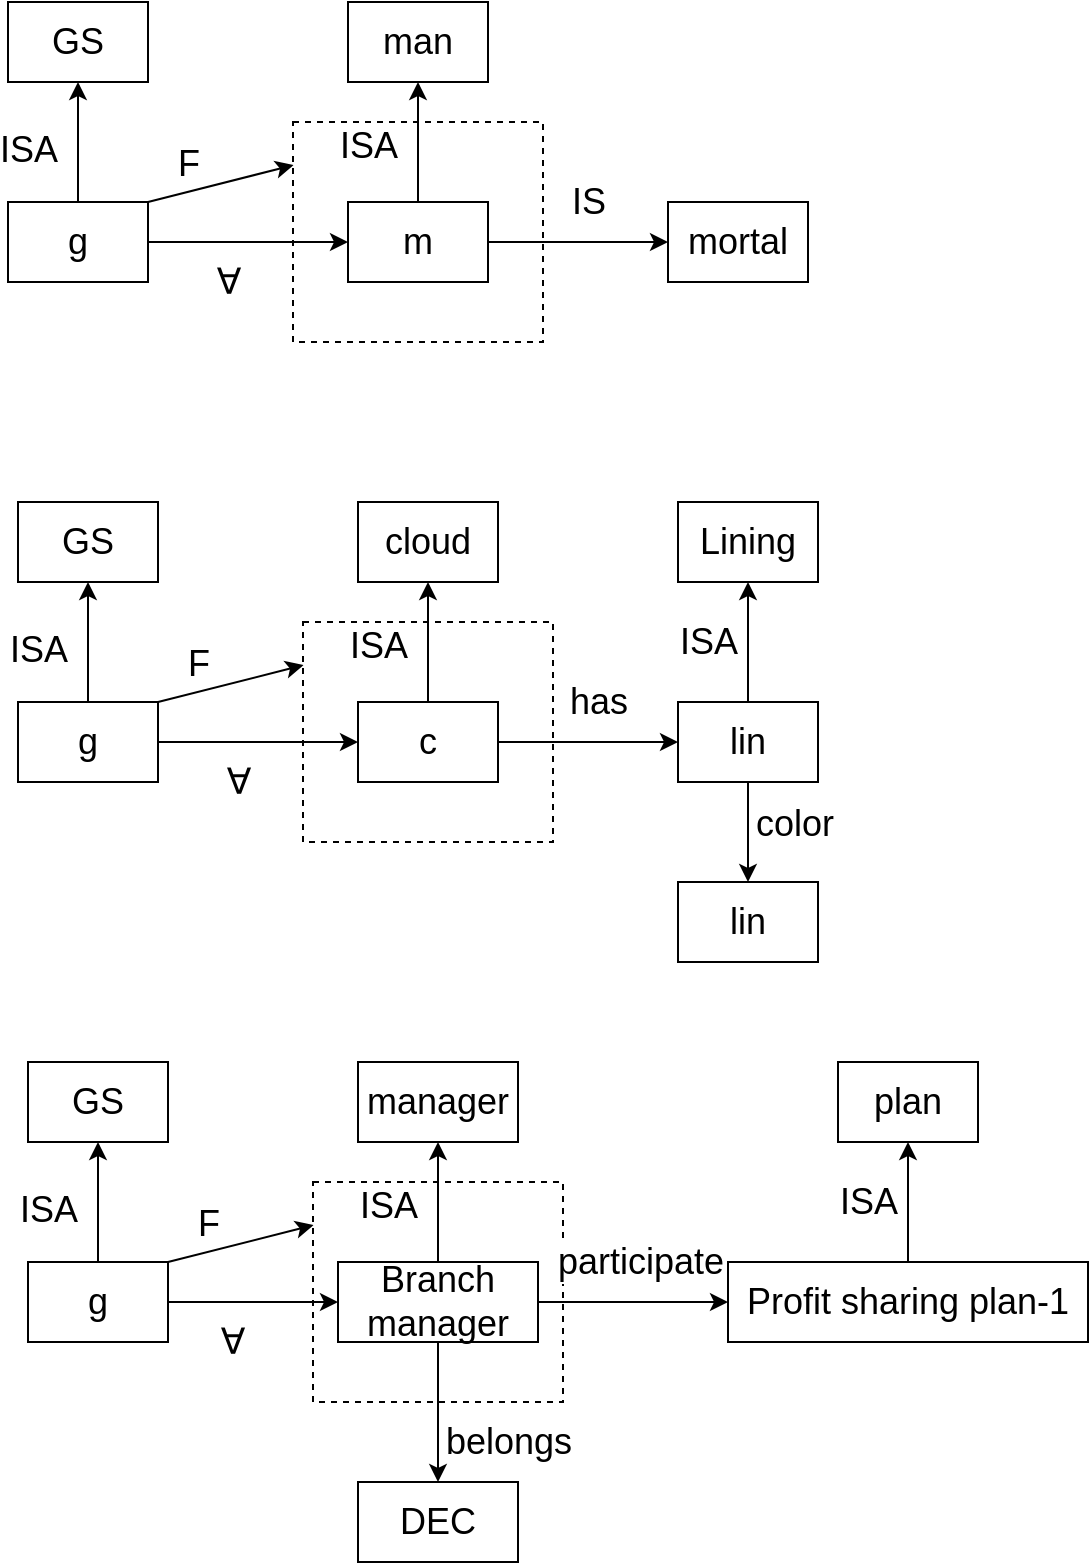 <mxfile version="22.1.16" type="github">
  <diagram name="第 1 页" id="Ml22nKOqgqZrBI-NeVgZ">
    <mxGraphModel dx="888" dy="513" grid="1" gridSize="10" guides="1" tooltips="1" connect="1" arrows="1" fold="1" page="1" pageScale="1" pageWidth="827" pageHeight="1169" math="0" shadow="0">
      <root>
        <mxCell id="0" />
        <mxCell id="1" parent="0" />
        <mxCell id="Paea3Fyai2rHsI28GyAJ-15" value="" style="rounded=0;whiteSpace=wrap;html=1;dashed=1;" vertex="1" parent="1">
          <mxGeometry x="292.5" y="200" width="125" height="110" as="geometry" />
        </mxCell>
        <mxCell id="Paea3Fyai2rHsI28GyAJ-1" value="&lt;font style=&quot;font-size: 18px;&quot;&gt;GS&lt;/font&gt;" style="rounded=0;whiteSpace=wrap;html=1;" vertex="1" parent="1">
          <mxGeometry x="150" y="140" width="70" height="40" as="geometry" />
        </mxCell>
        <mxCell id="Paea3Fyai2rHsI28GyAJ-3" style="edgeStyle=orthogonalEdgeStyle;rounded=0;orthogonalLoop=1;jettySize=auto;html=1;exitX=0.5;exitY=0;exitDx=0;exitDy=0;entryX=0.5;entryY=1;entryDx=0;entryDy=0;" edge="1" parent="1" source="Paea3Fyai2rHsI28GyAJ-2" target="Paea3Fyai2rHsI28GyAJ-1">
          <mxGeometry relative="1" as="geometry" />
        </mxCell>
        <mxCell id="Paea3Fyai2rHsI28GyAJ-4" value="&lt;font style=&quot;font-size: 18px;&quot;&gt;ISA&lt;/font&gt;" style="edgeLabel;html=1;align=center;verticalAlign=middle;resizable=0;points=[];" vertex="1" connectable="0" parent="Paea3Fyai2rHsI28GyAJ-3">
          <mxGeometry x="-0.132" y="1" relative="1" as="geometry">
            <mxPoint x="-24" as="offset" />
          </mxGeometry>
        </mxCell>
        <mxCell id="Paea3Fyai2rHsI28GyAJ-11" style="edgeStyle=orthogonalEdgeStyle;rounded=0;orthogonalLoop=1;jettySize=auto;html=1;exitX=1;exitY=0.5;exitDx=0;exitDy=0;entryX=0;entryY=0.5;entryDx=0;entryDy=0;" edge="1" parent="1" source="Paea3Fyai2rHsI28GyAJ-2" target="Paea3Fyai2rHsI28GyAJ-5">
          <mxGeometry relative="1" as="geometry" />
        </mxCell>
        <mxCell id="Paea3Fyai2rHsI28GyAJ-14" value="&lt;font style=&quot;font-size: 18px;&quot;&gt;∀&lt;/font&gt;" style="edgeLabel;html=1;align=center;verticalAlign=middle;resizable=0;points=[];" vertex="1" connectable="0" parent="Paea3Fyai2rHsI28GyAJ-11">
          <mxGeometry x="0.077" y="1" relative="1" as="geometry">
            <mxPoint x="-14" y="21" as="offset" />
          </mxGeometry>
        </mxCell>
        <mxCell id="Paea3Fyai2rHsI28GyAJ-2" value="&lt;span style=&quot;font-size: 18px;&quot;&gt;g&lt;/span&gt;" style="rounded=0;whiteSpace=wrap;html=1;" vertex="1" parent="1">
          <mxGeometry x="150" y="240" width="70" height="40" as="geometry" />
        </mxCell>
        <mxCell id="Paea3Fyai2rHsI28GyAJ-7" style="edgeStyle=orthogonalEdgeStyle;rounded=0;orthogonalLoop=1;jettySize=auto;html=1;exitX=0.5;exitY=0;exitDx=0;exitDy=0;entryX=0.5;entryY=1;entryDx=0;entryDy=0;" edge="1" parent="1" source="Paea3Fyai2rHsI28GyAJ-5" target="Paea3Fyai2rHsI28GyAJ-6">
          <mxGeometry relative="1" as="geometry" />
        </mxCell>
        <mxCell id="Paea3Fyai2rHsI28GyAJ-9" value="&lt;font style=&quot;font-size: 18px;&quot;&gt;ISA&lt;/font&gt;" style="edgeLabel;html=1;align=center;verticalAlign=middle;resizable=0;points=[];" vertex="1" connectable="0" parent="Paea3Fyai2rHsI28GyAJ-7">
          <mxGeometry x="-0.067" y="-1" relative="1" as="geometry">
            <mxPoint x="-26" as="offset" />
          </mxGeometry>
        </mxCell>
        <mxCell id="Paea3Fyai2rHsI28GyAJ-12" style="edgeStyle=orthogonalEdgeStyle;rounded=0;orthogonalLoop=1;jettySize=auto;html=1;exitX=1;exitY=0.5;exitDx=0;exitDy=0;entryX=0;entryY=0.5;entryDx=0;entryDy=0;" edge="1" parent="1" source="Paea3Fyai2rHsI28GyAJ-5" target="Paea3Fyai2rHsI28GyAJ-10">
          <mxGeometry relative="1" as="geometry" />
        </mxCell>
        <mxCell id="Paea3Fyai2rHsI28GyAJ-13" value="&lt;font style=&quot;font-size: 18px;&quot;&gt;IS&lt;/font&gt;" style="edgeLabel;html=1;align=center;verticalAlign=middle;resizable=0;points=[];" vertex="1" connectable="0" parent="Paea3Fyai2rHsI28GyAJ-12">
          <mxGeometry x="-0.181" y="3" relative="1" as="geometry">
            <mxPoint x="13" y="-17" as="offset" />
          </mxGeometry>
        </mxCell>
        <mxCell id="Paea3Fyai2rHsI28GyAJ-5" value="&lt;span style=&quot;font-size: 18px;&quot;&gt;m&lt;/span&gt;" style="rounded=0;whiteSpace=wrap;html=1;" vertex="1" parent="1">
          <mxGeometry x="320" y="240" width="70" height="40" as="geometry" />
        </mxCell>
        <mxCell id="Paea3Fyai2rHsI28GyAJ-6" value="&lt;span style=&quot;font-size: 18px;&quot;&gt;man&lt;/span&gt;" style="rounded=0;whiteSpace=wrap;html=1;" vertex="1" parent="1">
          <mxGeometry x="320" y="140" width="70" height="40" as="geometry" />
        </mxCell>
        <mxCell id="Paea3Fyai2rHsI28GyAJ-10" value="&lt;span style=&quot;font-size: 18px;&quot;&gt;mortal&lt;br&gt;&lt;/span&gt;" style="rounded=0;whiteSpace=wrap;html=1;" vertex="1" parent="1">
          <mxGeometry x="480" y="240" width="70" height="40" as="geometry" />
        </mxCell>
        <mxCell id="Paea3Fyai2rHsI28GyAJ-17" value="" style="endArrow=classic;html=1;rounded=0;exitX=1;exitY=0;exitDx=0;exitDy=0;entryX=0.002;entryY=0.196;entryDx=0;entryDy=0;entryPerimeter=0;" edge="1" parent="1" source="Paea3Fyai2rHsI28GyAJ-2" target="Paea3Fyai2rHsI28GyAJ-15">
          <mxGeometry width="50" height="50" relative="1" as="geometry">
            <mxPoint x="220" y="360" as="sourcePoint" />
            <mxPoint x="270" y="310" as="targetPoint" />
          </mxGeometry>
        </mxCell>
        <mxCell id="Paea3Fyai2rHsI28GyAJ-18" value="&lt;font style=&quot;font-size: 18px;&quot;&gt;F&lt;/font&gt;" style="edgeLabel;html=1;align=center;verticalAlign=middle;resizable=0;points=[];" vertex="1" connectable="0" parent="Paea3Fyai2rHsI28GyAJ-17">
          <mxGeometry x="-0.066" y="-1" relative="1" as="geometry">
            <mxPoint x="-14" y="-12" as="offset" />
          </mxGeometry>
        </mxCell>
        <mxCell id="Paea3Fyai2rHsI28GyAJ-19" value="" style="rounded=0;whiteSpace=wrap;html=1;dashed=1;" vertex="1" parent="1">
          <mxGeometry x="297.5" y="450" width="125" height="110" as="geometry" />
        </mxCell>
        <mxCell id="Paea3Fyai2rHsI28GyAJ-20" value="&lt;font style=&quot;font-size: 18px;&quot;&gt;GS&lt;/font&gt;" style="rounded=0;whiteSpace=wrap;html=1;" vertex="1" parent="1">
          <mxGeometry x="155" y="390" width="70" height="40" as="geometry" />
        </mxCell>
        <mxCell id="Paea3Fyai2rHsI28GyAJ-21" style="edgeStyle=orthogonalEdgeStyle;rounded=0;orthogonalLoop=1;jettySize=auto;html=1;exitX=0.5;exitY=0;exitDx=0;exitDy=0;entryX=0.5;entryY=1;entryDx=0;entryDy=0;" edge="1" parent="1" source="Paea3Fyai2rHsI28GyAJ-25" target="Paea3Fyai2rHsI28GyAJ-20">
          <mxGeometry relative="1" as="geometry" />
        </mxCell>
        <mxCell id="Paea3Fyai2rHsI28GyAJ-22" value="&lt;font style=&quot;font-size: 18px;&quot;&gt;ISA&lt;/font&gt;" style="edgeLabel;html=1;align=center;verticalAlign=middle;resizable=0;points=[];" vertex="1" connectable="0" parent="Paea3Fyai2rHsI28GyAJ-21">
          <mxGeometry x="-0.132" y="1" relative="1" as="geometry">
            <mxPoint x="-24" as="offset" />
          </mxGeometry>
        </mxCell>
        <mxCell id="Paea3Fyai2rHsI28GyAJ-23" style="edgeStyle=orthogonalEdgeStyle;rounded=0;orthogonalLoop=1;jettySize=auto;html=1;exitX=1;exitY=0.5;exitDx=0;exitDy=0;entryX=0;entryY=0.5;entryDx=0;entryDy=0;" edge="1" parent="1" source="Paea3Fyai2rHsI28GyAJ-25" target="Paea3Fyai2rHsI28GyAJ-30">
          <mxGeometry relative="1" as="geometry" />
        </mxCell>
        <mxCell id="Paea3Fyai2rHsI28GyAJ-24" value="&lt;font style=&quot;font-size: 18px;&quot;&gt;∀&lt;/font&gt;" style="edgeLabel;html=1;align=center;verticalAlign=middle;resizable=0;points=[];" vertex="1" connectable="0" parent="Paea3Fyai2rHsI28GyAJ-23">
          <mxGeometry x="0.077" y="1" relative="1" as="geometry">
            <mxPoint x="-14" y="21" as="offset" />
          </mxGeometry>
        </mxCell>
        <mxCell id="Paea3Fyai2rHsI28GyAJ-25" value="&lt;span style=&quot;font-size: 18px;&quot;&gt;g&lt;/span&gt;" style="rounded=0;whiteSpace=wrap;html=1;" vertex="1" parent="1">
          <mxGeometry x="155" y="490" width="70" height="40" as="geometry" />
        </mxCell>
        <mxCell id="Paea3Fyai2rHsI28GyAJ-26" style="edgeStyle=orthogonalEdgeStyle;rounded=0;orthogonalLoop=1;jettySize=auto;html=1;exitX=0.5;exitY=0;exitDx=0;exitDy=0;entryX=0.5;entryY=1;entryDx=0;entryDy=0;" edge="1" parent="1" source="Paea3Fyai2rHsI28GyAJ-30" target="Paea3Fyai2rHsI28GyAJ-31">
          <mxGeometry relative="1" as="geometry" />
        </mxCell>
        <mxCell id="Paea3Fyai2rHsI28GyAJ-27" value="&lt;font style=&quot;font-size: 18px;&quot;&gt;ISA&lt;/font&gt;" style="edgeLabel;html=1;align=center;verticalAlign=middle;resizable=0;points=[];" vertex="1" connectable="0" parent="Paea3Fyai2rHsI28GyAJ-26">
          <mxGeometry x="-0.067" y="-1" relative="1" as="geometry">
            <mxPoint x="-26" as="offset" />
          </mxGeometry>
        </mxCell>
        <mxCell id="Paea3Fyai2rHsI28GyAJ-28" style="edgeStyle=orthogonalEdgeStyle;rounded=0;orthogonalLoop=1;jettySize=auto;html=1;exitX=1;exitY=0.5;exitDx=0;exitDy=0;entryX=0;entryY=0.5;entryDx=0;entryDy=0;" edge="1" parent="1" source="Paea3Fyai2rHsI28GyAJ-30" target="Paea3Fyai2rHsI28GyAJ-32">
          <mxGeometry relative="1" as="geometry" />
        </mxCell>
        <mxCell id="Paea3Fyai2rHsI28GyAJ-29" value="&lt;span style=&quot;font-size: 18px;&quot;&gt;has&lt;/span&gt;" style="edgeLabel;html=1;align=center;verticalAlign=middle;resizable=0;points=[];" vertex="1" connectable="0" parent="Paea3Fyai2rHsI28GyAJ-28">
          <mxGeometry x="-0.181" y="3" relative="1" as="geometry">
            <mxPoint x="13" y="-17" as="offset" />
          </mxGeometry>
        </mxCell>
        <mxCell id="Paea3Fyai2rHsI28GyAJ-30" value="&lt;span style=&quot;font-size: 18px;&quot;&gt;c&lt;/span&gt;" style="rounded=0;whiteSpace=wrap;html=1;" vertex="1" parent="1">
          <mxGeometry x="325" y="490" width="70" height="40" as="geometry" />
        </mxCell>
        <mxCell id="Paea3Fyai2rHsI28GyAJ-31" value="&lt;span style=&quot;font-size: 18px;&quot;&gt;cloud&lt;/span&gt;" style="rounded=0;whiteSpace=wrap;html=1;" vertex="1" parent="1">
          <mxGeometry x="325" y="390" width="70" height="40" as="geometry" />
        </mxCell>
        <mxCell id="Paea3Fyai2rHsI28GyAJ-36" style="edgeStyle=orthogonalEdgeStyle;rounded=0;orthogonalLoop=1;jettySize=auto;html=1;exitX=0.5;exitY=0;exitDx=0;exitDy=0;entryX=0.5;entryY=1;entryDx=0;entryDy=0;" edge="1" parent="1" source="Paea3Fyai2rHsI28GyAJ-32" target="Paea3Fyai2rHsI28GyAJ-35">
          <mxGeometry relative="1" as="geometry" />
        </mxCell>
        <mxCell id="Paea3Fyai2rHsI28GyAJ-39" style="edgeStyle=orthogonalEdgeStyle;rounded=0;orthogonalLoop=1;jettySize=auto;html=1;exitX=0.5;exitY=1;exitDx=0;exitDy=0;entryX=0.5;entryY=0;entryDx=0;entryDy=0;" edge="1" parent="1" source="Paea3Fyai2rHsI28GyAJ-32" target="Paea3Fyai2rHsI28GyAJ-38">
          <mxGeometry relative="1" as="geometry" />
        </mxCell>
        <mxCell id="Paea3Fyai2rHsI28GyAJ-32" value="&lt;span style=&quot;font-size: 18px;&quot;&gt;lin&lt;br&gt;&lt;/span&gt;" style="rounded=0;whiteSpace=wrap;html=1;" vertex="1" parent="1">
          <mxGeometry x="485" y="490" width="70" height="40" as="geometry" />
        </mxCell>
        <mxCell id="Paea3Fyai2rHsI28GyAJ-33" value="" style="endArrow=classic;html=1;rounded=0;exitX=1;exitY=0;exitDx=0;exitDy=0;entryX=0.002;entryY=0.196;entryDx=0;entryDy=0;entryPerimeter=0;" edge="1" parent="1" source="Paea3Fyai2rHsI28GyAJ-25" target="Paea3Fyai2rHsI28GyAJ-19">
          <mxGeometry width="50" height="50" relative="1" as="geometry">
            <mxPoint x="225" y="610" as="sourcePoint" />
            <mxPoint x="275" y="560" as="targetPoint" />
          </mxGeometry>
        </mxCell>
        <mxCell id="Paea3Fyai2rHsI28GyAJ-34" value="&lt;font style=&quot;font-size: 18px;&quot;&gt;F&lt;/font&gt;" style="edgeLabel;html=1;align=center;verticalAlign=middle;resizable=0;points=[];" vertex="1" connectable="0" parent="Paea3Fyai2rHsI28GyAJ-33">
          <mxGeometry x="-0.066" y="-1" relative="1" as="geometry">
            <mxPoint x="-14" y="-12" as="offset" />
          </mxGeometry>
        </mxCell>
        <mxCell id="Paea3Fyai2rHsI28GyAJ-35" value="&lt;span style=&quot;font-size: 18px;&quot;&gt;Lining&lt;/span&gt;" style="rounded=0;whiteSpace=wrap;html=1;" vertex="1" parent="1">
          <mxGeometry x="485" y="390" width="70" height="40" as="geometry" />
        </mxCell>
        <mxCell id="Paea3Fyai2rHsI28GyAJ-37" value="&lt;font style=&quot;font-size: 18px;&quot;&gt;ISA&lt;/font&gt;" style="edgeLabel;html=1;align=center;verticalAlign=middle;resizable=0;points=[];" vertex="1" connectable="0" parent="1">
          <mxGeometry x="500" y="460.004" as="geometry" />
        </mxCell>
        <mxCell id="Paea3Fyai2rHsI28GyAJ-38" value="&lt;span style=&quot;font-size: 18px;&quot;&gt;lin&lt;br&gt;&lt;/span&gt;" style="rounded=0;whiteSpace=wrap;html=1;" vertex="1" parent="1">
          <mxGeometry x="485" y="580" width="70" height="40" as="geometry" />
        </mxCell>
        <mxCell id="Paea3Fyai2rHsI28GyAJ-40" value="&lt;span style=&quot;font-size: 18px;&quot;&gt;color&lt;/span&gt;" style="edgeLabel;html=1;align=center;verticalAlign=middle;resizable=0;points=[];" vertex="1" connectable="0" parent="1">
          <mxGeometry x="460.002" y="500" as="geometry">
            <mxPoint x="83" y="51" as="offset" />
          </mxGeometry>
        </mxCell>
        <mxCell id="Paea3Fyai2rHsI28GyAJ-42" value="" style="rounded=0;whiteSpace=wrap;html=1;dashed=1;" vertex="1" parent="1">
          <mxGeometry x="302.5" y="730" width="125" height="110" as="geometry" />
        </mxCell>
        <mxCell id="Paea3Fyai2rHsI28GyAJ-43" value="&lt;font style=&quot;font-size: 18px;&quot;&gt;GS&lt;/font&gt;" style="rounded=0;whiteSpace=wrap;html=1;" vertex="1" parent="1">
          <mxGeometry x="160" y="670" width="70" height="40" as="geometry" />
        </mxCell>
        <mxCell id="Paea3Fyai2rHsI28GyAJ-44" style="edgeStyle=orthogonalEdgeStyle;rounded=0;orthogonalLoop=1;jettySize=auto;html=1;exitX=0.5;exitY=0;exitDx=0;exitDy=0;entryX=0.5;entryY=1;entryDx=0;entryDy=0;" edge="1" parent="1" source="Paea3Fyai2rHsI28GyAJ-48" target="Paea3Fyai2rHsI28GyAJ-43">
          <mxGeometry relative="1" as="geometry" />
        </mxCell>
        <mxCell id="Paea3Fyai2rHsI28GyAJ-45" value="&lt;font style=&quot;font-size: 18px;&quot;&gt;ISA&lt;/font&gt;" style="edgeLabel;html=1;align=center;verticalAlign=middle;resizable=0;points=[];" vertex="1" connectable="0" parent="Paea3Fyai2rHsI28GyAJ-44">
          <mxGeometry x="-0.132" y="1" relative="1" as="geometry">
            <mxPoint x="-24" as="offset" />
          </mxGeometry>
        </mxCell>
        <mxCell id="Paea3Fyai2rHsI28GyAJ-46" style="edgeStyle=orthogonalEdgeStyle;rounded=0;orthogonalLoop=1;jettySize=auto;html=1;exitX=1;exitY=0.5;exitDx=0;exitDy=0;entryX=0;entryY=0.5;entryDx=0;entryDy=0;" edge="1" parent="1" source="Paea3Fyai2rHsI28GyAJ-48" target="Paea3Fyai2rHsI28GyAJ-53">
          <mxGeometry relative="1" as="geometry" />
        </mxCell>
        <mxCell id="Paea3Fyai2rHsI28GyAJ-47" value="&lt;font style=&quot;font-size: 18px;&quot;&gt;∀&lt;/font&gt;" style="edgeLabel;html=1;align=center;verticalAlign=middle;resizable=0;points=[];" vertex="1" connectable="0" parent="Paea3Fyai2rHsI28GyAJ-46">
          <mxGeometry x="0.077" y="1" relative="1" as="geometry">
            <mxPoint x="-14" y="21" as="offset" />
          </mxGeometry>
        </mxCell>
        <mxCell id="Paea3Fyai2rHsI28GyAJ-48" value="&lt;span style=&quot;font-size: 18px;&quot;&gt;g&lt;/span&gt;" style="rounded=0;whiteSpace=wrap;html=1;" vertex="1" parent="1">
          <mxGeometry x="160" y="770" width="70" height="40" as="geometry" />
        </mxCell>
        <mxCell id="Paea3Fyai2rHsI28GyAJ-49" style="edgeStyle=orthogonalEdgeStyle;rounded=0;orthogonalLoop=1;jettySize=auto;html=1;exitX=0.5;exitY=0;exitDx=0;exitDy=0;entryX=0.5;entryY=1;entryDx=0;entryDy=0;" edge="1" parent="1" source="Paea3Fyai2rHsI28GyAJ-53" target="Paea3Fyai2rHsI28GyAJ-54">
          <mxGeometry relative="1" as="geometry" />
        </mxCell>
        <mxCell id="Paea3Fyai2rHsI28GyAJ-50" value="&lt;font style=&quot;font-size: 18px;&quot;&gt;ISA&lt;/font&gt;" style="edgeLabel;html=1;align=center;verticalAlign=middle;resizable=0;points=[];" vertex="1" connectable="0" parent="Paea3Fyai2rHsI28GyAJ-49">
          <mxGeometry x="-0.067" y="-1" relative="1" as="geometry">
            <mxPoint x="-26" as="offset" />
          </mxGeometry>
        </mxCell>
        <mxCell id="Paea3Fyai2rHsI28GyAJ-51" style="edgeStyle=orthogonalEdgeStyle;rounded=0;orthogonalLoop=1;jettySize=auto;html=1;exitX=1;exitY=0.5;exitDx=0;exitDy=0;entryX=0;entryY=0.5;entryDx=0;entryDy=0;" edge="1" parent="1" source="Paea3Fyai2rHsI28GyAJ-53" target="Paea3Fyai2rHsI28GyAJ-57">
          <mxGeometry relative="1" as="geometry" />
        </mxCell>
        <mxCell id="Paea3Fyai2rHsI28GyAJ-52" value="&lt;span style=&quot;font-size: 18px;&quot;&gt;belongs&lt;/span&gt;" style="edgeLabel;html=1;align=center;verticalAlign=middle;resizable=0;points=[];" vertex="1" connectable="0" parent="Paea3Fyai2rHsI28GyAJ-51">
          <mxGeometry x="-0.181" y="3" relative="1" as="geometry">
            <mxPoint x="-54" y="73" as="offset" />
          </mxGeometry>
        </mxCell>
        <mxCell id="Paea3Fyai2rHsI28GyAJ-66" value="&lt;font style=&quot;font-size: 18px;&quot;&gt;participate&lt;/font&gt;" style="edgeLabel;html=1;align=center;verticalAlign=middle;resizable=0;points=[];" vertex="1" connectable="0" parent="Paea3Fyai2rHsI28GyAJ-51">
          <mxGeometry x="-0.069" y="-1" relative="1" as="geometry">
            <mxPoint x="7" y="-21" as="offset" />
          </mxGeometry>
        </mxCell>
        <mxCell id="Paea3Fyai2rHsI28GyAJ-65" style="edgeStyle=orthogonalEdgeStyle;rounded=0;orthogonalLoop=1;jettySize=auto;html=1;exitX=0.5;exitY=1;exitDx=0;exitDy=0;entryX=0.5;entryY=0;entryDx=0;entryDy=0;" edge="1" parent="1" source="Paea3Fyai2rHsI28GyAJ-53" target="Paea3Fyai2rHsI28GyAJ-64">
          <mxGeometry relative="1" as="geometry" />
        </mxCell>
        <mxCell id="Paea3Fyai2rHsI28GyAJ-53" value="&lt;span style=&quot;font-size: 18px;&quot;&gt;Branch manager&lt;/span&gt;" style="rounded=0;whiteSpace=wrap;html=1;" vertex="1" parent="1">
          <mxGeometry x="315" y="770" width="100" height="40" as="geometry" />
        </mxCell>
        <mxCell id="Paea3Fyai2rHsI28GyAJ-54" value="&lt;span style=&quot;font-size: 18px;&quot;&gt;manager&lt;/span&gt;" style="rounded=0;whiteSpace=wrap;html=1;" vertex="1" parent="1">
          <mxGeometry x="325" y="670" width="80" height="40" as="geometry" />
        </mxCell>
        <mxCell id="Paea3Fyai2rHsI28GyAJ-55" style="edgeStyle=orthogonalEdgeStyle;rounded=0;orthogonalLoop=1;jettySize=auto;html=1;exitX=0.5;exitY=0;exitDx=0;exitDy=0;entryX=0.5;entryY=1;entryDx=0;entryDy=0;" edge="1" parent="1" source="Paea3Fyai2rHsI28GyAJ-57" target="Paea3Fyai2rHsI28GyAJ-60">
          <mxGeometry relative="1" as="geometry" />
        </mxCell>
        <mxCell id="Paea3Fyai2rHsI28GyAJ-57" value="&lt;span style=&quot;font-size: 18px;&quot;&gt;Profit sharing plan-1&lt;br&gt;&lt;/span&gt;" style="rounded=0;whiteSpace=wrap;html=1;" vertex="1" parent="1">
          <mxGeometry x="510" y="770" width="180" height="40" as="geometry" />
        </mxCell>
        <mxCell id="Paea3Fyai2rHsI28GyAJ-58" value="" style="endArrow=classic;html=1;rounded=0;exitX=1;exitY=0;exitDx=0;exitDy=0;entryX=0.002;entryY=0.196;entryDx=0;entryDy=0;entryPerimeter=0;" edge="1" parent="1" source="Paea3Fyai2rHsI28GyAJ-48" target="Paea3Fyai2rHsI28GyAJ-42">
          <mxGeometry width="50" height="50" relative="1" as="geometry">
            <mxPoint x="230" y="890" as="sourcePoint" />
            <mxPoint x="280" y="840" as="targetPoint" />
          </mxGeometry>
        </mxCell>
        <mxCell id="Paea3Fyai2rHsI28GyAJ-59" value="&lt;font style=&quot;font-size: 18px;&quot;&gt;F&lt;/font&gt;" style="edgeLabel;html=1;align=center;verticalAlign=middle;resizable=0;points=[];" vertex="1" connectable="0" parent="Paea3Fyai2rHsI28GyAJ-58">
          <mxGeometry x="-0.066" y="-1" relative="1" as="geometry">
            <mxPoint x="-14" y="-12" as="offset" />
          </mxGeometry>
        </mxCell>
        <mxCell id="Paea3Fyai2rHsI28GyAJ-60" value="&lt;span style=&quot;font-size: 18px;&quot;&gt;plan&lt;/span&gt;" style="rounded=0;whiteSpace=wrap;html=1;" vertex="1" parent="1">
          <mxGeometry x="565" y="670" width="70" height="40" as="geometry" />
        </mxCell>
        <mxCell id="Paea3Fyai2rHsI28GyAJ-61" value="&lt;font style=&quot;font-size: 18px;&quot;&gt;ISA&lt;/font&gt;" style="edgeLabel;html=1;align=center;verticalAlign=middle;resizable=0;points=[];" vertex="1" connectable="0" parent="1">
          <mxGeometry x="580" y="740.004" as="geometry" />
        </mxCell>
        <mxCell id="Paea3Fyai2rHsI28GyAJ-64" value="&lt;span style=&quot;font-size: 18px;&quot;&gt;DEC&lt;/span&gt;" style="rounded=0;whiteSpace=wrap;html=1;" vertex="1" parent="1">
          <mxGeometry x="325" y="880" width="80" height="40" as="geometry" />
        </mxCell>
      </root>
    </mxGraphModel>
  </diagram>
</mxfile>
